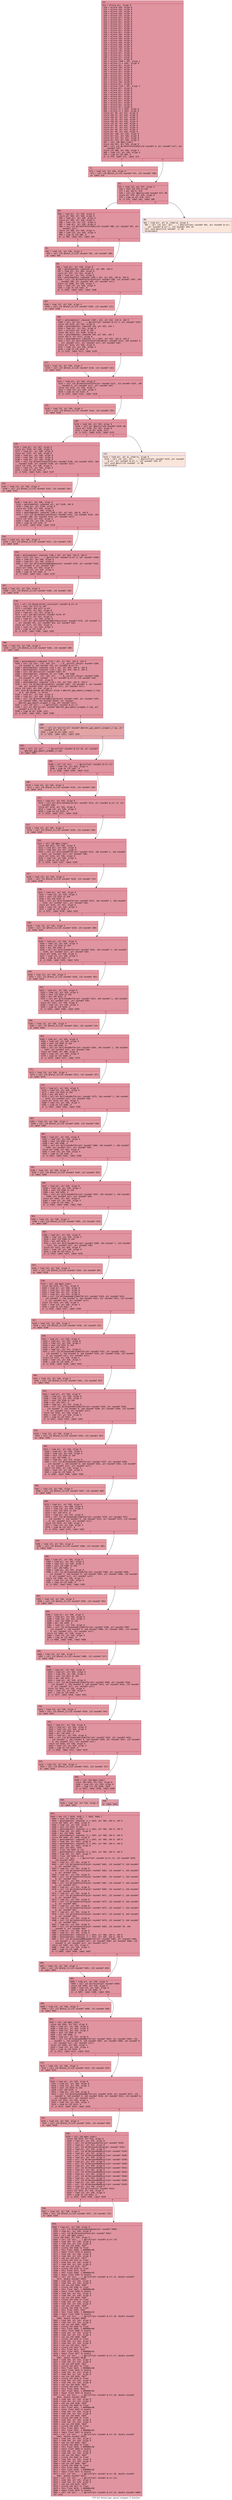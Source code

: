 digraph "CFG for 'kernel_gpu_opencl_wrapper_2' function" {
	label="CFG for 'kernel_gpu_opencl_wrapper_2' function";

	Node0x600003ca1f90 [shape=record,color="#b70d28ff", style=filled, fillcolor="#b70d2870" fontname="Courier",label="{14:\l|  %15 = alloca ptr, align 8\l  %16 = alloca i64, align 8\l  %17 = alloca i64, align 8\l  %18 = alloca i32, align 4\l  %19 = alloca i64, align 8\l  %20 = alloca i32, align 4\l  %21 = alloca ptr, align 8\l  %22 = alloca ptr, align 8\l  %23 = alloca ptr, align 8\l  %24 = alloca ptr, align 8\l  %25 = alloca ptr, align 8\l  %26 = alloca ptr, align 8\l  %27 = alloca ptr, align 8\l  %28 = alloca ptr, align 8\l  %29 = alloca i64, align 8\l  %30 = alloca i64, align 8\l  %31 = alloca i64, align 8\l  %32 = alloca i64, align 8\l  %33 = alloca i64, align 8\l  %34 = alloca i64, align 8\l  %35 = alloca i64, align 8\l  %36 = alloca i32, align 4\l  %37 = alloca i32, align 4\l  %38 = alloca ptr, align 8\l  %39 = alloca ptr, align 8\l  %40 = alloca ptr, align 8\l  %41 = alloca ptr, align 8\l  %42 = alloca [100 x i8], align 1\l  %43 = alloca [3 x i64], align 8\l  %44 = alloca ptr, align 8\l  %45 = alloca i64, align 8\l  %46 = alloca ptr, align 8\l  %47 = alloca ptr, align 8\l  %48 = alloca ptr, align 8\l  %49 = alloca ptr, align 8\l  %50 = alloca ptr, align 8\l  %51 = alloca ptr, align 8\l  %52 = alloca i64, align 8\l  %53 = alloca ptr, align 8\l  %54 = alloca [110 x i8], align 1\l  %55 = alloca ptr, align 8\l  %56 = alloca ptr, align 8\l  %57 = alloca ptr, align 8\l  %58 = alloca ptr, align 8\l  %59 = alloca ptr, align 8\l  %60 = alloca ptr, align 8\l  %61 = alloca ptr, align 8\l  %62 = alloca ptr, align 8\l  %63 = alloca ptr, align 8\l  %64 = alloca ptr, align 8\l  %65 = alloca [1 x i64], align 8\l  %66 = alloca [1 x i64], align 8\l  store ptr %0, ptr %15, align 8\l  store i64 %1, ptr %16, align 8\l  store i64 %2, ptr %17, align 8\l  store i32 %3, ptr %18, align 4\l  store i64 %4, ptr %19, align 8\l  store i32 %5, ptr %20, align 4\l  store ptr %6, ptr %21, align 8\l  store ptr %7, ptr %22, align 8\l  store ptr %8, ptr %23, align 8\l  store ptr %9, ptr %24, align 8\l  store ptr %10, ptr %25, align 8\l  store ptr %11, ptr %26, align 8\l  store ptr %12, ptr %27, align 8\l  store ptr %13, ptr %28, align 8\l  %67 = call i64 @get_time()\l  store i64 %67, ptr %29, align 8\l  %68 = call i32 @clGetPlatformIDs(i32 noundef 0, ptr noundef null, ptr\l... noundef %37)\l  store i32 %68, ptr %36, align 4\l  %69 = load i32, ptr %36, align 4\l  %70 = icmp ne i32 %69, 0\l  br i1 %70, label %71, label %74\l|{<s0>T|<s1>F}}"];
	Node0x600003ca1f90:s0 -> Node0x600003ca1fe0[tooltip="14 -> 71\nProbability 62.50%" ];
	Node0x600003ca1f90:s1 -> Node0x600003ca2030[tooltip="14 -> 74\nProbability 37.50%" ];
	Node0x600003ca1fe0 [shape=record,color="#b70d28ff", style=filled, fillcolor="#bb1b2c70" fontname="Courier",label="{71:\l|  %72 = load i32, ptr %36, align 4\l  %73 = call i32 @fatal_CL(i32 noundef %72, i32 noundef 100)\l  br label %74\l}"];
	Node0x600003ca1fe0 -> Node0x600003ca2030[tooltip="71 -> 74\nProbability 100.00%" ];
	Node0x600003ca2030 [shape=record,color="#b70d28ff", style=filled, fillcolor="#b70d2870" fontname="Courier",label="{74:\l|  %75 = load i32, ptr %37, align 4\l  %76 = zext i32 %75 to i64\l  %77 = mul i64 8, %76\l  %78 = call ptr @malloc(i64 noundef %77) #6\l  store ptr %78, ptr %39, align 8\l  %79 = icmp ne ptr %78, null\l  br i1 %79, label %83, label %80\l|{<s0>T|<s1>F}}"];
	Node0x600003ca2030:s0 -> Node0x600003ca20d0[tooltip="74 -> 83\nProbability 100.00%" ];
	Node0x600003ca2030:s1 -> Node0x600003ca2080[tooltip="74 -> 80\nProbability 0.00%" ];
	Node0x600003ca2080 [shape=record,color="#3d50c3ff", style=filled, fillcolor="#f4c5ad70" fontname="Courier",label="{80:\l|  %81 = load ptr, ptr @__stderrp, align 8\l  %82 = call i32 (ptr, ptr, ...) @fprintf(ptr noundef %81, ptr noundef @.str,\l... ptr noundef @.str.1, i32 noundef 103) #7\l  call void @exit(i32 noundef -1) #8\l  unreachable\l}"];
	Node0x600003ca20d0 [shape=record,color="#b70d28ff", style=filled, fillcolor="#b70d2870" fontname="Courier",label="{83:\l|  %84 = load ptr, ptr %39, align 8\l  store ptr %84, ptr %40, align 8\l  %85 = load ptr, ptr %40, align 8\l  store ptr %85, ptr %38, align 8\l  %86 = load i32, ptr %37, align 4\l  %87 = load ptr, ptr %38, align 8\l  %88 = call i32 @clGetPlatformIDs(i32 noundef %86, ptr noundef %87, ptr\l... noundef null)\l  store i32 %88, ptr %36, align 4\l  %89 = load i32, ptr %36, align 4\l  %90 = icmp ne i32 %89, 0\l  br i1 %90, label %91, label %94\l|{<s0>T|<s1>F}}"];
	Node0x600003ca20d0:s0 -> Node0x600003ca2120[tooltip="83 -> 91\nProbability 62.50%" ];
	Node0x600003ca20d0:s1 -> Node0x600003ca2170[tooltip="83 -> 94\nProbability 37.50%" ];
	Node0x600003ca2120 [shape=record,color="#b70d28ff", style=filled, fillcolor="#bb1b2c70" fontname="Courier",label="{91:\l|  %92 = load i32, ptr %36, align 4\l  %93 = call i32 @fatal_CL(i32 noundef %92, i32 noundef 108)\l  br label %94\l}"];
	Node0x600003ca2120 -> Node0x600003ca2170[tooltip="91 -> 94\nProbability 100.00%" ];
	Node0x600003ca2170 [shape=record,color="#b70d28ff", style=filled, fillcolor="#b70d2870" fontname="Courier",label="{94:\l|  %95 = load ptr, ptr %38, align 8\l  %96 = getelementptr inbounds ptr, ptr %95, i64 0\l  %97 = load ptr, ptr %96, align 8\l  store ptr %97, ptr %41, align 8\l  %98 = load ptr, ptr %41, align 8\l  %99 = getelementptr inbounds [100 x i8], ptr %42, i64 0, i64 0\l  %100 = call i32 @clGetPlatformInfo(ptr noundef %98, i32 noundef 2307, i64\l... noundef 100, ptr noundef %99, ptr noundef null)\l  store i32 %100, ptr %36, align 4\l  %101 = load i32, ptr %36, align 4\l  %102 = icmp ne i32 %101, 0\l  br i1 %102, label %103, label %106\l|{<s0>T|<s1>F}}"];
	Node0x600003ca2170:s0 -> Node0x600003ca21c0[tooltip="94 -> 103\nProbability 62.50%" ];
	Node0x600003ca2170:s1 -> Node0x600003ca2210[tooltip="94 -> 106\nProbability 37.50%" ];
	Node0x600003ca21c0 [shape=record,color="#b70d28ff", style=filled, fillcolor="#bb1b2c70" fontname="Courier",label="{103:\l|  %104 = load i32, ptr %36, align 4\l  %105 = call i32 @fatal_CL(i32 noundef %104, i32 noundef 121)\l  br label %106\l}"];
	Node0x600003ca21c0 -> Node0x600003ca2210[tooltip="103 -> 106\nProbability 100.00%" ];
	Node0x600003ca2210 [shape=record,color="#b70d28ff", style=filled, fillcolor="#b70d2870" fontname="Courier",label="{106:\l|  %107 = getelementptr inbounds [100 x i8], ptr %42, i64 0, i64 0\l  %108 = call i32 (ptr, ...) @printf(ptr noundef @.str.2, ptr noundef %107)\l  store i64 4228, ptr %43, align 8\l  %109 = getelementptr inbounds i64, ptr %43, i64 1\l  %110 = load ptr, ptr %41, align 8\l  %111 = ptrtoint ptr %110 to i64\l  store i64 %111, ptr %109, align 8\l  %112 = getelementptr inbounds i64, ptr %43, i64 2\l  store i64 0, ptr %112, align 8\l  %113 = getelementptr inbounds [3 x i64], ptr %43, i64 0, i64 0\l  %114 = call ptr @clCreateContextFromType(ptr noundef %113, i64 noundef 4,\l... ptr noundef null, ptr noundef null, ptr noundef %36)\l  store ptr %114, ptr %44, align 8\l  %115 = load i32, ptr %36, align 4\l  %116 = icmp ne i32 %115, 0\l  br i1 %116, label %117, label %120\l|{<s0>T|<s1>F}}"];
	Node0x600003ca2210:s0 -> Node0x600003ca2260[tooltip="106 -> 117\nProbability 62.50%" ];
	Node0x600003ca2210:s1 -> Node0x600003ca22b0[tooltip="106 -> 120\nProbability 37.50%" ];
	Node0x600003ca2260 [shape=record,color="#b70d28ff", style=filled, fillcolor="#bb1b2c70" fontname="Courier",label="{117:\l|  %118 = load i32, ptr %36, align 4\l  %119 = call i32 @fatal_CL(i32 noundef %118, i32 noundef 141)\l  br label %120\l}"];
	Node0x600003ca2260 -> Node0x600003ca22b0[tooltip="117 -> 120\nProbability 100.00%" ];
	Node0x600003ca22b0 [shape=record,color="#b70d28ff", style=filled, fillcolor="#b70d2870" fontname="Courier",label="{120:\l|  %121 = load ptr, ptr %44, align 8\l  %122 = call i32 @clGetContextInfo(ptr noundef %121, i32 noundef 4225, i64\l... noundef 0, ptr noundef null, ptr noundef %45)\l  store i32 %122, ptr %36, align 4\l  %123 = load i32, ptr %36, align 4\l  %124 = icmp ne i32 %123, 0\l  br i1 %124, label %125, label %128\l|{<s0>T|<s1>F}}"];
	Node0x600003ca22b0:s0 -> Node0x600003ca2300[tooltip="120 -> 125\nProbability 62.50%" ];
	Node0x600003ca22b0:s1 -> Node0x600003ca2350[tooltip="120 -> 128\nProbability 37.50%" ];
	Node0x600003ca2300 [shape=record,color="#b70d28ff", style=filled, fillcolor="#bb1b2c70" fontname="Courier",label="{125:\l|  %126 = load i32, ptr %36, align 4\l  %127 = call i32 @fatal_CL(i32 noundef %126, i32 noundef 155)\l  br label %128\l}"];
	Node0x600003ca2300 -> Node0x600003ca2350[tooltip="125 -> 128\nProbability 100.00%" ];
	Node0x600003ca2350 [shape=record,color="#b70d28ff", style=filled, fillcolor="#b70d2870" fontname="Courier",label="{128:\l|  %129 = load i64, ptr %45, align 8\l  %130 = call ptr @malloc(i64 noundef %129) #6\l  store ptr %130, ptr %47, align 8\l  %131 = icmp ne ptr %130, null\l  br i1 %131, label %135, label %132\l|{<s0>T|<s1>F}}"];
	Node0x600003ca2350:s0 -> Node0x600003ca23f0[tooltip="128 -> 135\nProbability 100.00%" ];
	Node0x600003ca2350:s1 -> Node0x600003ca23a0[tooltip="128 -> 132\nProbability 0.00%" ];
	Node0x600003ca23a0 [shape=record,color="#3d50c3ff", style=filled, fillcolor="#f4c5ad70" fontname="Courier",label="{132:\l|  %133 = load ptr, ptr @__stderrp, align 8\l  %134 = call i32 (ptr, ptr, ...) @fprintf(ptr noundef %133, ptr noundef\l... @.str, ptr noundef @.str.1, i32 noundef 158) #7\l  call void @exit(i32 noundef -1) #8\l  unreachable\l}"];
	Node0x600003ca23f0 [shape=record,color="#b70d28ff", style=filled, fillcolor="#b70d2870" fontname="Courier",label="{135:\l|  %136 = load ptr, ptr %47, align 8\l  store ptr %136, ptr %48, align 8\l  %137 = load ptr, ptr %48, align 8\l  store ptr %137, ptr %46, align 8\l  %138 = load ptr, ptr %44, align 8\l  %139 = load i64, ptr %45, align 8\l  %140 = load ptr, ptr %46, align 8\l  %141 = call i32 @clGetContextInfo(ptr noundef %138, i32 noundef 4225, i64\l... noundef %139, ptr noundef %140, ptr noundef null)\l  store i32 %141, ptr %36, align 4\l  %142 = load i32, ptr %36, align 4\l  %143 = icmp ne i32 %142, 0\l  br i1 %143, label %144, label %147\l|{<s0>T|<s1>F}}"];
	Node0x600003ca23f0:s0 -> Node0x600003ca2440[tooltip="135 -> 144\nProbability 62.50%" ];
	Node0x600003ca23f0:s1 -> Node0x600003ca2490[tooltip="135 -> 147\nProbability 37.50%" ];
	Node0x600003ca2440 [shape=record,color="#b70d28ff", style=filled, fillcolor="#bb1b2c70" fontname="Courier",label="{144:\l|  %145 = load i32, ptr %36, align 4\l  %146 = call i32 @fatal_CL(i32 noundef %145, i32 noundef 165)\l  br label %147\l}"];
	Node0x600003ca2440 -> Node0x600003ca2490[tooltip="144 -> 147\nProbability 100.00%" ];
	Node0x600003ca2490 [shape=record,color="#b70d28ff", style=filled, fillcolor="#b70d2870" fontname="Courier",label="{147:\l|  %148 = load ptr, ptr %46, align 8\l  %149 = getelementptr inbounds ptr, ptr %148, i64 0\l  %150 = load ptr, ptr %149, align 8\l  store ptr %150, ptr %49, align 8\l  %151 = load ptr, ptr %49, align 8\l  %152 = getelementptr inbounds [100 x i8], ptr %42, i64 0, i64 0\l  %153 = call i32 @clGetDeviceInfo(ptr noundef %151, i32 noundef 4139, i64\l... noundef 100, ptr noundef %152, ptr noundef null)\l  store i32 %153, ptr %36, align 4\l  %154 = load i32, ptr %36, align 4\l  %155 = icmp ne i32 %154, 0\l  br i1 %155, label %156, label %159\l|{<s0>T|<s1>F}}"];
	Node0x600003ca2490:s0 -> Node0x600003ca24e0[tooltip="147 -> 156\nProbability 62.50%" ];
	Node0x600003ca2490:s1 -> Node0x600003ca2530[tooltip="147 -> 159\nProbability 37.50%" ];
	Node0x600003ca24e0 [shape=record,color="#b70d28ff", style=filled, fillcolor="#bb1b2c70" fontname="Courier",label="{156:\l|  %157 = load i32, ptr %36, align 4\l  %158 = call i32 @fatal_CL(i32 noundef %157, i32 noundef 178)\l  br label %159\l}"];
	Node0x600003ca24e0 -> Node0x600003ca2530[tooltip="156 -> 159\nProbability 100.00%" ];
	Node0x600003ca2530 [shape=record,color="#b70d28ff", style=filled, fillcolor="#b70d2870" fontname="Courier",label="{159:\l|  %160 = getelementptr inbounds [100 x i8], ptr %42, i64 0, i64 0\l  %161 = call i32 (ptr, ...) @printf(ptr noundef @.str.3, ptr noundef %160)\l  %162 = load ptr, ptr %44, align 8\l  %163 = load ptr, ptr %49, align 8\l  %164 = call ptr @clCreateCommandQueue(ptr noundef %162, ptr noundef %163,\l... i64 noundef 0, ptr noundef %36)\l  store ptr %164, ptr %50, align 8\l  %165 = load i32, ptr %36, align 4\l  %166 = icmp ne i32 %165, 0\l  br i1 %166, label %167, label %170\l|{<s0>T|<s1>F}}"];
	Node0x600003ca2530:s0 -> Node0x600003ca2580[tooltip="159 -> 167\nProbability 62.50%" ];
	Node0x600003ca2530:s1 -> Node0x600003ca25d0[tooltip="159 -> 170\nProbability 37.50%" ];
	Node0x600003ca2580 [shape=record,color="#b70d28ff", style=filled, fillcolor="#bb1b2c70" fontname="Courier",label="{167:\l|  %168 = load i32, ptr %36, align 4\l  %169 = call i32 @fatal_CL(i32 noundef %168, i32 noundef 192)\l  br label %170\l}"];
	Node0x600003ca2580 -> Node0x600003ca25d0[tooltip="167 -> 170\nProbability 100.00%" ];
	Node0x600003ca25d0 [shape=record,color="#b70d28ff", style=filled, fillcolor="#b70d2870" fontname="Courier",label="{170:\l|  %171 = call i32 @load_kernel_source(ptr noundef @.str.4)\l  %172 = sext i32 %171 to i64\l  %173 = inttoptr i64 %172 to ptr\l  store ptr %173, ptr %51, align 8\l  %174 = load ptr, ptr %51, align 8\l  %175 = call i64 @strlen(ptr noundef %174) #7\l  store i64 %175, ptr %52, align 8\l  %176 = load ptr, ptr %44, align 8\l  %177 = call ptr @clCreateProgramWithSource(ptr noundef %176, i32 noundef 1,\l... ptr noundef %51, ptr noundef %52, ptr noundef %36)\l  store ptr %177, ptr %53, align 8\l  %178 = load i32, ptr %36, align 4\l  %179 = icmp ne i32 %178, 0\l  br i1 %179, label %180, label %183\l|{<s0>T|<s1>F}}"];
	Node0x600003ca25d0:s0 -> Node0x600003ca2620[tooltip="170 -> 180\nProbability 62.50%" ];
	Node0x600003ca25d0:s1 -> Node0x600003ca2670[tooltip="170 -> 183\nProbability 37.50%" ];
	Node0x600003ca2620 [shape=record,color="#b70d28ff", style=filled, fillcolor="#bb1b2c70" fontname="Courier",label="{180:\l|  %181 = load i32, ptr %36, align 4\l  %182 = call i32 @fatal_CL(i32 noundef %181, i32 noundef 209)\l  br label %183\l}"];
	Node0x600003ca2620 -> Node0x600003ca2670[tooltip="180 -> 183\nProbability 100.00%" ];
	Node0x600003ca2670 [shape=record,color="#b70d28ff", style=filled, fillcolor="#b70d2870" fontname="Courier",label="{183:\l|  %184 = getelementptr inbounds [110 x i8], ptr %54, i64 0, i64 0\l  %185 = call i32 (ptr, i32, i64, ptr, ...) @__sprintf_chk(ptr noundef %184,\l... i32 noundef 0, i64 noundef 110, ptr noundef @.str.5)\l  %186 = getelementptr inbounds [110 x i8], ptr %54, i64 0, i64 0\l  %187 = getelementptr inbounds [110 x i8], ptr %54, i64 0, i64 0\l  %188 = call i64 @strlen(ptr noundef %187) #7\l  %189 = getelementptr inbounds i8, ptr %186, i64 %188\l  %190 = call i32 (ptr, i32, i64, ptr, ...) @__sprintf_chk(ptr noundef %189,\l... i32 noundef 0, i64 noundef -1, ptr noundef @.str.6, i32 noundef 256)\l  %191 = load ptr, ptr %53, align 8\l  %192 = getelementptr inbounds [110 x i8], ptr %54, i64 0, i64 0\l  %193 = call i32 @clBuildProgram(ptr noundef %191, i32 noundef 1, ptr noundef\l... %49, ptr noundef %192, ptr noundef null, ptr noundef null)\l  store i32 %193, ptr %36, align 4\l  call void @llvm.memset.p0.i64(ptr align 1 @kernel_gpu_opencl_wrapper_2.log,\l... i8 0, i64 65536, i1 false)\l  %194 = load ptr, ptr %53, align 8\l  %195 = load ptr, ptr %49, align 8\l  %196 = call i32 @clGetProgramBuildInfo(ptr noundef %194, ptr noundef %195,\l... i32 noundef 4483, i64 noundef 65535, ptr noundef\l... @kernel_gpu_opencl_wrapper_2.log, ptr noundef null)\l  %197 = call i32 (ptr, ...) @printf(ptr noundef @.str.7)\l  %198 = call ptr @strstr(ptr noundef @kernel_gpu_opencl_wrapper_2.log, ptr\l... noundef @.str.8) #7\l  %199 = icmp ne ptr %198, null\l  br i1 %199, label %203, label %200\l|{<s0>T|<s1>F}}"];
	Node0x600003ca2670:s0 -> Node0x600003ca2710[tooltip="183 -> 203\nProbability 62.50%" ];
	Node0x600003ca2670:s1 -> Node0x600003ca26c0[tooltip="183 -> 200\nProbability 37.50%" ];
	Node0x600003ca26c0 [shape=record,color="#3d50c3ff", style=filled, fillcolor="#c32e3170" fontname="Courier",label="{200:\l|  %201 = call ptr @strstr(ptr noundef @kernel_gpu_opencl_wrapper_2.log, ptr\l... noundef @.str.9) #7\l  %202 = icmp ne ptr %201, null\l  br i1 %202, label %203, label %205\l|{<s0>T|<s1>F}}"];
	Node0x600003ca26c0:s0 -> Node0x600003ca2710[tooltip="200 -> 203\nProbability 62.50%" ];
	Node0x600003ca26c0:s1 -> Node0x600003ca2760[tooltip="200 -> 205\nProbability 37.50%" ];
	Node0x600003ca2710 [shape=record,color="#b70d28ff", style=filled, fillcolor="#b70d2870" fontname="Courier",label="{203:\l|  %204 = call i32 (ptr, ...) @printf(ptr noundef @.str.10, ptr noundef\l... @kernel_gpu_opencl_wrapper_2.log)\l  br label %205\l}"];
	Node0x600003ca2710 -> Node0x600003ca2760[tooltip="203 -> 205\nProbability 100.00%" ];
	Node0x600003ca2760 [shape=record,color="#b70d28ff", style=filled, fillcolor="#b70d2870" fontname="Courier",label="{205:\l|  %206 = call i32 (ptr, ...) @printf(ptr noundef @.str.11)\l  %207 = load i32, ptr %36, align 4\l  %208 = icmp ne i32 %207, 0\l  br i1 %208, label %209, label %212\l|{<s0>T|<s1>F}}"];
	Node0x600003ca2760:s0 -> Node0x600003ca27b0[tooltip="205 -> 209\nProbability 62.50%" ];
	Node0x600003ca2760:s1 -> Node0x600003ca2800[tooltip="205 -> 212\nProbability 37.50%" ];
	Node0x600003ca27b0 [shape=record,color="#b70d28ff", style=filled, fillcolor="#bb1b2c70" fontname="Courier",label="{209:\l|  %210 = load i32, ptr %36, align 4\l  %211 = call i32 @fatal_CL(i32 noundef %210, i32 noundef 240)\l  br label %212\l}"];
	Node0x600003ca27b0 -> Node0x600003ca2800[tooltip="209 -> 212\nProbability 100.00%" ];
	Node0x600003ca2800 [shape=record,color="#b70d28ff", style=filled, fillcolor="#b70d2870" fontname="Courier",label="{212:\l|  %213 = load ptr, ptr %53, align 8\l  %214 = call ptr @clCreateKernel(ptr noundef %213, ptr noundef @.str.12, ptr\l... noundef %36)\l  store ptr %214, ptr %55, align 8\l  %215 = load i32, ptr %36, align 4\l  %216 = icmp ne i32 %215, 0\l  br i1 %216, label %217, label %220\l|{<s0>T|<s1>F}}"];
	Node0x600003ca2800:s0 -> Node0x600003ca2850[tooltip="212 -> 217\nProbability 62.50%" ];
	Node0x600003ca2800:s1 -> Node0x600003ca28a0[tooltip="212 -> 220\nProbability 37.50%" ];
	Node0x600003ca2850 [shape=record,color="#b70d28ff", style=filled, fillcolor="#bb1b2c70" fontname="Courier",label="{217:\l|  %218 = load i32, ptr %36, align 4\l  %219 = call i32 @fatal_CL(i32 noundef %218, i32 noundef 248)\l  br label %220\l}"];
	Node0x600003ca2850 -> Node0x600003ca28a0[tooltip="217 -> 220\nProbability 100.00%" ];
	Node0x600003ca28a0 [shape=record,color="#b70d28ff", style=filled, fillcolor="#b70d2870" fontname="Courier",label="{220:\l|  %221 = call i64 @get_time()\l  store i64 %221, ptr %30, align 8\l  %222 = load ptr, ptr %44, align 8\l  %223 = load i64, ptr %17, align 8\l  %224 = call ptr @clCreateBuffer(ptr noundef %222, i64 noundef 1, i64 noundef\l... %223, ptr noundef null, ptr noundef %36)\l  store ptr %224, ptr %56, align 8\l  %225 = load i32, ptr %36, align 4\l  %226 = icmp ne i32 %225, 0\l  br i1 %226, label %227, label %230\l|{<s0>T|<s1>F}}"];
	Node0x600003ca28a0:s0 -> Node0x600003ca28f0[tooltip="220 -> 227\nProbability 62.50%" ];
	Node0x600003ca28a0:s1 -> Node0x600003ca2940[tooltip="220 -> 230\nProbability 37.50%" ];
	Node0x600003ca28f0 [shape=record,color="#b70d28ff", style=filled, fillcolor="#bb1b2c70" fontname="Courier",label="{227:\l|  %228 = load i32, ptr %36, align 4\l  %229 = call i32 @fatal_CL(i32 noundef %228, i32 noundef 275)\l  br label %230\l}"];
	Node0x600003ca28f0 -> Node0x600003ca2940[tooltip="227 -> 230\nProbability 100.00%" ];
	Node0x600003ca2940 [shape=record,color="#b70d28ff", style=filled, fillcolor="#b70d2870" fontname="Courier",label="{230:\l|  %231 = load ptr, ptr %44, align 8\l  %232 = load i32, ptr %20, align 4\l  %233 = sext i32 %232 to i64\l  %234 = mul i64 %233, 8\l  %235 = call ptr @clCreateBuffer(ptr noundef %231, i64 noundef 1, i64 noundef\l... %234, ptr noundef null, ptr noundef %36)\l  store ptr %235, ptr %57, align 8\l  %236 = load i32, ptr %36, align 4\l  %237 = icmp ne i32 %236, 0\l  br i1 %237, label %238, label %241\l|{<s0>T|<s1>F}}"];
	Node0x600003ca2940:s0 -> Node0x600003ca2990[tooltip="230 -> 238\nProbability 62.50%" ];
	Node0x600003ca2940:s1 -> Node0x600003ca29e0[tooltip="230 -> 241\nProbability 37.50%" ];
	Node0x600003ca2990 [shape=record,color="#b70d28ff", style=filled, fillcolor="#bb1b2c70" fontname="Courier",label="{238:\l|  %239 = load i32, ptr %36, align 4\l  %240 = call i32 @fatal_CL(i32 noundef %239, i32 noundef 288)\l  br label %241\l}"];
	Node0x600003ca2990 -> Node0x600003ca29e0[tooltip="238 -> 241\nProbability 100.00%" ];
	Node0x600003ca29e0 [shape=record,color="#b70d28ff", style=filled, fillcolor="#b70d2870" fontname="Courier",label="{241:\l|  %242 = load ptr, ptr %44, align 8\l  %243 = load i32, ptr %20, align 4\l  %244 = sext i32 %243 to i64\l  %245 = mul i64 %244, 8\l  %246 = call ptr @clCreateBuffer(ptr noundef %242, i64 noundef 1, i64 noundef\l... %245, ptr noundef null, ptr noundef %36)\l  store ptr %246, ptr %58, align 8\l  %247 = load i32, ptr %36, align 4\l  %248 = icmp ne i32 %247, 0\l  br i1 %248, label %249, label %252\l|{<s0>T|<s1>F}}"];
	Node0x600003ca29e0:s0 -> Node0x600003ca2a30[tooltip="241 -> 249\nProbability 62.50%" ];
	Node0x600003ca29e0:s1 -> Node0x600003ca2a80[tooltip="241 -> 252\nProbability 37.50%" ];
	Node0x600003ca2a30 [shape=record,color="#b70d28ff", style=filled, fillcolor="#bb1b2c70" fontname="Courier",label="{249:\l|  %250 = load i32, ptr %36, align 4\l  %251 = call i32 @fatal_CL(i32 noundef %250, i32 noundef 301)\l  br label %252\l}"];
	Node0x600003ca2a30 -> Node0x600003ca2a80[tooltip="249 -> 252\nProbability 100.00%" ];
	Node0x600003ca2a80 [shape=record,color="#b70d28ff", style=filled, fillcolor="#b70d2870" fontname="Courier",label="{252:\l|  %253 = load ptr, ptr %44, align 8\l  %254 = load i32, ptr %20, align 4\l  %255 = sext i32 %254 to i64\l  %256 = mul i64 %255, 8\l  %257 = call ptr @clCreateBuffer(ptr noundef %253, i64 noundef 1, i64 noundef\l... %256, ptr noundef null, ptr noundef %36)\l  store ptr %257, ptr %59, align 8\l  %258 = load i32, ptr %36, align 4\l  %259 = icmp ne i32 %258, 0\l  br i1 %259, label %260, label %263\l|{<s0>T|<s1>F}}"];
	Node0x600003ca2a80:s0 -> Node0x600003ca2ad0[tooltip="252 -> 260\nProbability 62.50%" ];
	Node0x600003ca2a80:s1 -> Node0x600003ca2b20[tooltip="252 -> 263\nProbability 37.50%" ];
	Node0x600003ca2ad0 [shape=record,color="#b70d28ff", style=filled, fillcolor="#bb1b2c70" fontname="Courier",label="{260:\l|  %261 = load i32, ptr %36, align 4\l  %262 = call i32 @fatal_CL(i32 noundef %261, i32 noundef 314)\l  br label %263\l}"];
	Node0x600003ca2ad0 -> Node0x600003ca2b20[tooltip="260 -> 263\nProbability 100.00%" ];
	Node0x600003ca2b20 [shape=record,color="#b70d28ff", style=filled, fillcolor="#b70d2870" fontname="Courier",label="{263:\l|  %264 = load ptr, ptr %44, align 8\l  %265 = load i32, ptr %20, align 4\l  %266 = sext i32 %265 to i64\l  %267 = mul i64 %266, 8\l  %268 = call ptr @clCreateBuffer(ptr noundef %264, i64 noundef 1, i64 noundef\l... %267, ptr noundef null, ptr noundef %36)\l  store ptr %268, ptr %60, align 8\l  %269 = load i32, ptr %36, align 4\l  %270 = icmp ne i32 %269, 0\l  br i1 %270, label %271, label %274\l|{<s0>T|<s1>F}}"];
	Node0x600003ca2b20:s0 -> Node0x600003ca2b70[tooltip="263 -> 271\nProbability 62.50%" ];
	Node0x600003ca2b20:s1 -> Node0x600003ca2bc0[tooltip="263 -> 274\nProbability 37.50%" ];
	Node0x600003ca2b70 [shape=record,color="#b70d28ff", style=filled, fillcolor="#bb1b2c70" fontname="Courier",label="{271:\l|  %272 = load i32, ptr %36, align 4\l  %273 = call i32 @fatal_CL(i32 noundef %272, i32 noundef 327)\l  br label %274\l}"];
	Node0x600003ca2b70 -> Node0x600003ca2bc0[tooltip="271 -> 274\nProbability 100.00%" ];
	Node0x600003ca2bc0 [shape=record,color="#b70d28ff", style=filled, fillcolor="#b70d2870" fontname="Courier",label="{274:\l|  %275 = load ptr, ptr %44, align 8\l  %276 = load i32, ptr %20, align 4\l  %277 = sext i32 %276 to i64\l  %278 = mul i64 %277, 4\l  %279 = call ptr @clCreateBuffer(ptr noundef %275, i64 noundef 1, i64 noundef\l... %278, ptr noundef null, ptr noundef %36)\l  store ptr %279, ptr %61, align 8\l  %280 = load i32, ptr %36, align 4\l  %281 = icmp ne i32 %280, 0\l  br i1 %281, label %282, label %285\l|{<s0>T|<s1>F}}"];
	Node0x600003ca2bc0:s0 -> Node0x600003ca2c10[tooltip="274 -> 282\nProbability 62.50%" ];
	Node0x600003ca2bc0:s1 -> Node0x600003ca2c60[tooltip="274 -> 285\nProbability 37.50%" ];
	Node0x600003ca2c10 [shape=record,color="#b70d28ff", style=filled, fillcolor="#bb1b2c70" fontname="Courier",label="{282:\l|  %283 = load i32, ptr %36, align 4\l  %284 = call i32 @fatal_CL(i32 noundef %283, i32 noundef 340)\l  br label %285\l}"];
	Node0x600003ca2c10 -> Node0x600003ca2c60[tooltip="282 -> 285\nProbability 100.00%" ];
	Node0x600003ca2c60 [shape=record,color="#b70d28ff", style=filled, fillcolor="#b70d2870" fontname="Courier",label="{285:\l|  %286 = load ptr, ptr %44, align 8\l  %287 = load i32, ptr %20, align 4\l  %288 = sext i32 %287 to i64\l  %289 = mul i64 %288, 4\l  %290 = call ptr @clCreateBuffer(ptr noundef %286, i64 noundef 1, i64 noundef\l... %289, ptr noundef null, ptr noundef %36)\l  store ptr %290, ptr %62, align 8\l  %291 = load i32, ptr %36, align 4\l  %292 = icmp ne i32 %291, 0\l  br i1 %292, label %293, label %296\l|{<s0>T|<s1>F}}"];
	Node0x600003ca2c60:s0 -> Node0x600003ca2cb0[tooltip="285 -> 293\nProbability 62.50%" ];
	Node0x600003ca2c60:s1 -> Node0x600003ca2d00[tooltip="285 -> 296\nProbability 37.50%" ];
	Node0x600003ca2cb0 [shape=record,color="#b70d28ff", style=filled, fillcolor="#bb1b2c70" fontname="Courier",label="{293:\l|  %294 = load i32, ptr %36, align 4\l  %295 = call i32 @fatal_CL(i32 noundef %294, i32 noundef 353)\l  br label %296\l}"];
	Node0x600003ca2cb0 -> Node0x600003ca2d00[tooltip="293 -> 296\nProbability 100.00%" ];
	Node0x600003ca2d00 [shape=record,color="#b70d28ff", style=filled, fillcolor="#b70d2870" fontname="Courier",label="{296:\l|  %297 = load ptr, ptr %44, align 8\l  %298 = load i32, ptr %20, align 4\l  %299 = sext i32 %298 to i64\l  %300 = mul i64 %299, 4\l  %301 = call ptr @clCreateBuffer(ptr noundef %297, i64 noundef 1, i64 noundef\l... %300, ptr noundef null, ptr noundef %36)\l  store ptr %301, ptr %63, align 8\l  %302 = load i32, ptr %36, align 4\l  %303 = icmp ne i32 %302, 0\l  br i1 %303, label %304, label %307\l|{<s0>T|<s1>F}}"];
	Node0x600003ca2d00:s0 -> Node0x600003ca2d50[tooltip="296 -> 304\nProbability 62.50%" ];
	Node0x600003ca2d00:s1 -> Node0x600003ca2da0[tooltip="296 -> 307\nProbability 37.50%" ];
	Node0x600003ca2d50 [shape=record,color="#b70d28ff", style=filled, fillcolor="#bb1b2c70" fontname="Courier",label="{304:\l|  %305 = load i32, ptr %36, align 4\l  %306 = call i32 @fatal_CL(i32 noundef %305, i32 noundef 374)\l  br label %307\l}"];
	Node0x600003ca2d50 -> Node0x600003ca2da0[tooltip="304 -> 307\nProbability 100.00%" ];
	Node0x600003ca2da0 [shape=record,color="#b70d28ff", style=filled, fillcolor="#b70d2870" fontname="Courier",label="{307:\l|  %308 = load ptr, ptr %44, align 8\l  %309 = load i32, ptr %20, align 4\l  %310 = sext i32 %309 to i64\l  %311 = mul i64 %310, 4\l  %312 = call ptr @clCreateBuffer(ptr noundef %308, i64 noundef 1, i64 noundef\l... %311, ptr noundef null, ptr noundef %36)\l  store ptr %312, ptr %64, align 8\l  %313 = load i32, ptr %36, align 4\l  %314 = icmp ne i32 %313, 0\l  br i1 %314, label %315, label %318\l|{<s0>T|<s1>F}}"];
	Node0x600003ca2da0:s0 -> Node0x600003ca2df0[tooltip="307 -> 315\nProbability 62.50%" ];
	Node0x600003ca2da0:s1 -> Node0x600003ca2e40[tooltip="307 -> 318\nProbability 37.50%" ];
	Node0x600003ca2df0 [shape=record,color="#b70d28ff", style=filled, fillcolor="#bb1b2c70" fontname="Courier",label="{315:\l|  %316 = load i32, ptr %36, align 4\l  %317 = call i32 @fatal_CL(i32 noundef %316, i32 noundef 387)\l  br label %318\l}"];
	Node0x600003ca2df0 -> Node0x600003ca2e40[tooltip="315 -> 318\nProbability 100.00%" ];
	Node0x600003ca2e40 [shape=record,color="#b70d28ff", style=filled, fillcolor="#b70d2870" fontname="Courier",label="{318:\l|  %319 = call i64 @get_time()\l  store i64 %319, ptr %31, align 8\l  %320 = load ptr, ptr %50, align 8\l  %321 = load ptr, ptr %56, align 8\l  %322 = load i64, ptr %17, align 8\l  %323 = load ptr, ptr %15, align 8\l  %324 = call i32 @clEnqueueWriteBuffer(ptr noundef %320, ptr noundef %321,\l... i32 noundef 1, i64 noundef 0, i64 noundef %322, ptr noundef %323, i32 noundef\l... 0, ptr noundef null, ptr noundef null)\l  store i32 %324, ptr %36, align 4\l  %325 = load i32, ptr %36, align 4\l  %326 = icmp ne i32 %325, 0\l  br i1 %326, label %327, label %330\l|{<s0>T|<s1>F}}"];
	Node0x600003ca2e40:s0 -> Node0x600003ca2e90[tooltip="318 -> 327\nProbability 62.50%" ];
	Node0x600003ca2e40:s1 -> Node0x600003ca2ee0[tooltip="318 -> 330\nProbability 37.50%" ];
	Node0x600003ca2e90 [shape=record,color="#b70d28ff", style=filled, fillcolor="#bb1b2c70" fontname="Courier",label="{327:\l|  %328 = load i32, ptr %36, align 4\l  %329 = call i32 @fatal_CL(i32 noundef %328, i32 noundef 421)\l  br label %330\l}"];
	Node0x600003ca2e90 -> Node0x600003ca2ee0[tooltip="327 -> 330\nProbability 100.00%" ];
	Node0x600003ca2ee0 [shape=record,color="#b70d28ff", style=filled, fillcolor="#b70d2870" fontname="Courier",label="{330:\l|  %331 = load ptr, ptr %50, align 8\l  %332 = load ptr, ptr %57, align 8\l  %333 = load i32, ptr %20, align 4\l  %334 = sext i32 %333 to i64\l  %335 = mul i64 %334, 8\l  %336 = load ptr, ptr %21, align 8\l  %337 = call i32 @clEnqueueWriteBuffer(ptr noundef %331, ptr noundef %332,\l... i32 noundef 1, i64 noundef 0, i64 noundef %335, ptr noundef %336, i32 noundef\l... 0, ptr noundef null, ptr noundef null)\l  store i32 %337, ptr %36, align 4\l  %338 = load i32, ptr %36, align 4\l  %339 = icmp ne i32 %338, 0\l  br i1 %339, label %340, label %343\l|{<s0>T|<s1>F}}"];
	Node0x600003ca2ee0:s0 -> Node0x600003ca2f30[tooltip="330 -> 340\nProbability 62.50%" ];
	Node0x600003ca2ee0:s1 -> Node0x600003ca2f80[tooltip="330 -> 343\nProbability 37.50%" ];
	Node0x600003ca2f30 [shape=record,color="#b70d28ff", style=filled, fillcolor="#bb1b2c70" fontname="Courier",label="{340:\l|  %341 = load i32, ptr %36, align 4\l  %342 = call i32 @fatal_CL(i32 noundef %341, i32 noundef 437)\l  br label %343\l}"];
	Node0x600003ca2f30 -> Node0x600003ca2f80[tooltip="340 -> 343\nProbability 100.00%" ];
	Node0x600003ca2f80 [shape=record,color="#b70d28ff", style=filled, fillcolor="#b70d2870" fontname="Courier",label="{343:\l|  %344 = load ptr, ptr %50, align 8\l  %345 = load ptr, ptr %58, align 8\l  %346 = load i32, ptr %20, align 4\l  %347 = sext i32 %346 to i64\l  %348 = mul i64 %347, 8\l  %349 = load ptr, ptr %22, align 8\l  %350 = call i32 @clEnqueueWriteBuffer(ptr noundef %344, ptr noundef %345,\l... i32 noundef 1, i64 noundef 0, i64 noundef %348, ptr noundef %349, i32 noundef\l... 0, ptr noundef null, ptr noundef null)\l  store i32 %350, ptr %36, align 4\l  %351 = load i32, ptr %36, align 4\l  %352 = icmp ne i32 %351, 0\l  br i1 %352, label %353, label %356\l|{<s0>T|<s1>F}}"];
	Node0x600003ca2f80:s0 -> Node0x600003ca2fd0[tooltip="343 -> 353\nProbability 62.50%" ];
	Node0x600003ca2f80:s1 -> Node0x600003ca3020[tooltip="343 -> 356\nProbability 37.50%" ];
	Node0x600003ca2fd0 [shape=record,color="#b70d28ff", style=filled, fillcolor="#bb1b2c70" fontname="Courier",label="{353:\l|  %354 = load i32, ptr %36, align 4\l  %355 = call i32 @fatal_CL(i32 noundef %354, i32 noundef 453)\l  br label %356\l}"];
	Node0x600003ca2fd0 -> Node0x600003ca3020[tooltip="353 -> 356\nProbability 100.00%" ];
	Node0x600003ca3020 [shape=record,color="#b70d28ff", style=filled, fillcolor="#b70d2870" fontname="Courier",label="{356:\l|  %357 = load ptr, ptr %50, align 8\l  %358 = load ptr, ptr %59, align 8\l  %359 = load i32, ptr %20, align 4\l  %360 = sext i32 %359 to i64\l  %361 = mul i64 %360, 8\l  %362 = load ptr, ptr %23, align 8\l  %363 = call i32 @clEnqueueWriteBuffer(ptr noundef %357, ptr noundef %358,\l... i32 noundef 1, i64 noundef 0, i64 noundef %361, ptr noundef %362, i32 noundef\l... 0, ptr noundef null, ptr noundef null)\l  store i32 %363, ptr %36, align 4\l  %364 = load i32, ptr %36, align 4\l  %365 = icmp ne i32 %364, 0\l  br i1 %365, label %366, label %369\l|{<s0>T|<s1>F}}"];
	Node0x600003ca3020:s0 -> Node0x600003ca3070[tooltip="356 -> 366\nProbability 62.50%" ];
	Node0x600003ca3020:s1 -> Node0x600003ca30c0[tooltip="356 -> 369\nProbability 37.50%" ];
	Node0x600003ca3070 [shape=record,color="#b70d28ff", style=filled, fillcolor="#bb1b2c70" fontname="Courier",label="{366:\l|  %367 = load i32, ptr %36, align 4\l  %368 = call i32 @fatal_CL(i32 noundef %367, i32 noundef 469)\l  br label %369\l}"];
	Node0x600003ca3070 -> Node0x600003ca30c0[tooltip="366 -> 369\nProbability 100.00%" ];
	Node0x600003ca30c0 [shape=record,color="#b70d28ff", style=filled, fillcolor="#b70d2870" fontname="Courier",label="{369:\l|  %370 = load ptr, ptr %50, align 8\l  %371 = load ptr, ptr %60, align 8\l  %372 = load i32, ptr %20, align 4\l  %373 = sext i32 %372 to i64\l  %374 = mul i64 %373, 8\l  %375 = load ptr, ptr %24, align 8\l  %376 = call i32 @clEnqueueWriteBuffer(ptr noundef %370, ptr noundef %371,\l... i32 noundef 1, i64 noundef 0, i64 noundef %374, ptr noundef %375, i32 noundef\l... 0, ptr noundef null, ptr noundef null)\l  store i32 %376, ptr %36, align 4\l  %377 = load i32, ptr %36, align 4\l  %378 = icmp ne i32 %377, 0\l  br i1 %378, label %379, label %382\l|{<s0>T|<s1>F}}"];
	Node0x600003ca30c0:s0 -> Node0x600003ca3110[tooltip="369 -> 379\nProbability 62.50%" ];
	Node0x600003ca30c0:s1 -> Node0x600003ca3160[tooltip="369 -> 382\nProbability 37.50%" ];
	Node0x600003ca3110 [shape=record,color="#b70d28ff", style=filled, fillcolor="#bb1b2c70" fontname="Courier",label="{379:\l|  %380 = load i32, ptr %36, align 4\l  %381 = call i32 @fatal_CL(i32 noundef %380, i32 noundef 485)\l  br label %382\l}"];
	Node0x600003ca3110 -> Node0x600003ca3160[tooltip="379 -> 382\nProbability 100.00%" ];
	Node0x600003ca3160 [shape=record,color="#b70d28ff", style=filled, fillcolor="#b70d2870" fontname="Courier",label="{382:\l|  %383 = load ptr, ptr %50, align 8\l  %384 = load ptr, ptr %61, align 8\l  %385 = load i32, ptr %20, align 4\l  %386 = sext i32 %385 to i64\l  %387 = mul i64 %386, 4\l  %388 = load ptr, ptr %25, align 8\l  %389 = call i32 @clEnqueueWriteBuffer(ptr noundef %383, ptr noundef %384,\l... i32 noundef 1, i64 noundef 0, i64 noundef %387, ptr noundef %388, i32 noundef\l... 0, ptr noundef null, ptr noundef null)\l  store i32 %389, ptr %36, align 4\l  %390 = load i32, ptr %36, align 4\l  %391 = icmp ne i32 %390, 0\l  br i1 %391, label %392, label %395\l|{<s0>T|<s1>F}}"];
	Node0x600003ca3160:s0 -> Node0x600003ca31b0[tooltip="382 -> 392\nProbability 62.50%" ];
	Node0x600003ca3160:s1 -> Node0x600003ca3200[tooltip="382 -> 395\nProbability 37.50%" ];
	Node0x600003ca31b0 [shape=record,color="#b70d28ff", style=filled, fillcolor="#bb1b2c70" fontname="Courier",label="{392:\l|  %393 = load i32, ptr %36, align 4\l  %394 = call i32 @fatal_CL(i32 noundef %393, i32 noundef 501)\l  br label %395\l}"];
	Node0x600003ca31b0 -> Node0x600003ca3200[tooltip="392 -> 395\nProbability 100.00%" ];
	Node0x600003ca3200 [shape=record,color="#b70d28ff", style=filled, fillcolor="#b70d2870" fontname="Courier",label="{395:\l|  %396 = load ptr, ptr %50, align 8\l  %397 = load ptr, ptr %62, align 8\l  %398 = load i32, ptr %20, align 4\l  %399 = sext i32 %398 to i64\l  %400 = mul i64 %399, 4\l  %401 = load ptr, ptr %26, align 8\l  %402 = call i32 @clEnqueueWriteBuffer(ptr noundef %396, ptr noundef %397,\l... i32 noundef 1, i64 noundef 0, i64 noundef %400, ptr noundef %401, i32 noundef\l... 0, ptr noundef null, ptr noundef null)\l  store i32 %402, ptr %36, align 4\l  %403 = load i32, ptr %36, align 4\l  %404 = icmp ne i32 %403, 0\l  br i1 %404, label %405, label %408\l|{<s0>T|<s1>F}}"];
	Node0x600003ca3200:s0 -> Node0x600003ca3250[tooltip="395 -> 405\nProbability 62.50%" ];
	Node0x600003ca3200:s1 -> Node0x600003ca32a0[tooltip="395 -> 408\nProbability 37.50%" ];
	Node0x600003ca3250 [shape=record,color="#b70d28ff", style=filled, fillcolor="#bb1b2c70" fontname="Courier",label="{405:\l|  %406 = load i32, ptr %36, align 4\l  %407 = call i32 @fatal_CL(i32 noundef %406, i32 noundef 517)\l  br label %408\l}"];
	Node0x600003ca3250 -> Node0x600003ca32a0[tooltip="405 -> 408\nProbability 100.00%" ];
	Node0x600003ca32a0 [shape=record,color="#b70d28ff", style=filled, fillcolor="#b70d2870" fontname="Courier",label="{408:\l|  %409 = load ptr, ptr %50, align 8\l  %410 = load ptr, ptr %62, align 8\l  %411 = load i32, ptr %20, align 4\l  %412 = sext i32 %411 to i64\l  %413 = mul i64 %412, 4\l  %414 = load ptr, ptr %26, align 8\l  %415 = call i32 @clEnqueueWriteBuffer(ptr noundef %409, ptr noundef %410,\l... i32 noundef 1, i64 noundef 0, i64 noundef %413, ptr noundef %414, i32 noundef\l... 0, ptr noundef null, ptr noundef null)\l  store i32 %415, ptr %36, align 4\l  %416 = load i32, ptr %36, align 4\l  %417 = icmp ne i32 %416, 0\l  br i1 %417, label %418, label %421\l|{<s0>T|<s1>F}}"];
	Node0x600003ca32a0:s0 -> Node0x600003ca32f0[tooltip="408 -> 418\nProbability 62.50%" ];
	Node0x600003ca32a0:s1 -> Node0x600003ca3340[tooltip="408 -> 421\nProbability 37.50%" ];
	Node0x600003ca32f0 [shape=record,color="#b70d28ff", style=filled, fillcolor="#bb1b2c70" fontname="Courier",label="{418:\l|  %419 = load i32, ptr %36, align 4\l  %420 = call i32 @fatal_CL(i32 noundef %419, i32 noundef 541)\l  br label %421\l}"];
	Node0x600003ca32f0 -> Node0x600003ca3340[tooltip="418 -> 421\nProbability 100.00%" ];
	Node0x600003ca3340 [shape=record,color="#b70d28ff", style=filled, fillcolor="#b70d2870" fontname="Courier",label="{421:\l|  %422 = load ptr, ptr %50, align 8\l  %423 = load ptr, ptr %64, align 8\l  %424 = load i32, ptr %20, align 4\l  %425 = sext i32 %424 to i64\l  %426 = mul i64 %425, 4\l  %427 = load ptr, ptr %28, align 8\l  %428 = call i32 @clEnqueueWriteBuffer(ptr noundef %422, ptr noundef %423,\l... i32 noundef 1, i64 noundef 0, i64 noundef %426, ptr noundef %427, i32 noundef\l... 0, ptr noundef null, ptr noundef null)\l  store i32 %428, ptr %36, align 4\l  %429 = load i32, ptr %36, align 4\l  %430 = icmp ne i32 %429, 0\l  br i1 %430, label %431, label %434\l|{<s0>T|<s1>F}}"];
	Node0x600003ca3340:s0 -> Node0x600003ca3390[tooltip="421 -> 431\nProbability 62.50%" ];
	Node0x600003ca3340:s1 -> Node0x600003ca33e0[tooltip="421 -> 434\nProbability 37.50%" ];
	Node0x600003ca3390 [shape=record,color="#b70d28ff", style=filled, fillcolor="#bb1b2c70" fontname="Courier",label="{431:\l|  %432 = load i32, ptr %36, align 4\l  %433 = call i32 @fatal_CL(i32 noundef %432, i32 noundef 557)\l  br label %434\l}"];
	Node0x600003ca3390 -> Node0x600003ca33e0[tooltip="431 -> 434\nProbability 100.00%" ];
	Node0x600003ca33e0 [shape=record,color="#b70d28ff", style=filled, fillcolor="#b70d2870" fontname="Courier",label="{434:\l|  %435 = call i64 @get_time()\l  store i64 %435, ptr %32, align 8\l  %436 = load i32, ptr %18, align 4\l  %437 = icmp slt i32 %436, 1024\l  br i1 %437, label %438, label %440\l|{<s0>T|<s1>F}}"];
	Node0x600003ca33e0:s0 -> Node0x600003ca3430[tooltip="434 -> 438\nProbability 50.00%" ];
	Node0x600003ca33e0:s1 -> Node0x600003ca3480[tooltip="434 -> 440\nProbability 50.00%" ];
	Node0x600003ca3430 [shape=record,color="#3d50c3ff", style=filled, fillcolor="#be242e70" fontname="Courier",label="{438:\l|  %439 = load i32, ptr %18, align 4\l  br label %441\l}"];
	Node0x600003ca3430 -> Node0x600003ca34d0[tooltip="438 -> 441\nProbability 100.00%" ];
	Node0x600003ca3480 [shape=record,color="#3d50c3ff", style=filled, fillcolor="#be242e70" fontname="Courier",label="{440:\l|  br label %441\l}"];
	Node0x600003ca3480 -> Node0x600003ca34d0[tooltip="440 -> 441\nProbability 100.00%" ];
	Node0x600003ca34d0 [shape=record,color="#b70d28ff", style=filled, fillcolor="#b70d2870" fontname="Courier",label="{441:\l|  %442 = phi i32 [ %439, %438 ], [ 1024, %440 ]\l  %443 = sext i32 %442 to i64\l  %444 = getelementptr inbounds [1 x i64], ptr %65, i64 0, i64 0\l  store i64 %443, ptr %444, align 8\l  %445 = load i32, ptr %20, align 4\l  %446 = sext i32 %445 to i64\l  %447 = getelementptr inbounds [1 x i64], ptr %65, i64 0, i64 0\l  %448 = load i64, ptr %447, align 8\l  %449 = mul i64 %446, %448\l  %450 = getelementptr inbounds [1 x i64], ptr %66, i64 0, i64 0\l  store i64 %449, ptr %450, align 8\l  %451 = getelementptr inbounds [1 x i64], ptr %66, i64 0, i64 0\l  %452 = load i64, ptr %451, align 8\l  %453 = getelementptr inbounds [1 x i64], ptr %65, i64 0, i64 0\l  %454 = load i64, ptr %453, align 8\l  %455 = udiv i64 %452, %454\l  %456 = trunc i64 %455 to i32\l  %457 = getelementptr inbounds [1 x i64], ptr %65, i64 0, i64 0\l  %458 = load i64, ptr %457, align 8\l  %459 = trunc i64 %458 to i32\l  %460 = call i32 (ptr, ...) @printf(ptr noundef @.str.13, i32 noundef %456,\l... i32 noundef %459)\l  %461 = load ptr, ptr %55, align 8\l  %462 = call i32 @clSetKernelArg(ptr noundef %461, i32 noundef 0, i64 noundef\l... 8, ptr noundef %19)\l  %463 = load ptr, ptr %55, align 8\l  %464 = call i32 @clSetKernelArg(ptr noundef %463, i32 noundef 1, i64 noundef\l... 8, ptr noundef %56)\l  %465 = load ptr, ptr %55, align 8\l  %466 = call i32 @clSetKernelArg(ptr noundef %465, i32 noundef 2, i64 noundef\l... 8, ptr noundef %16)\l  %467 = load ptr, ptr %55, align 8\l  %468 = call i32 @clSetKernelArg(ptr noundef %467, i32 noundef 3, i64 noundef\l... 8, ptr noundef %57)\l  %469 = load ptr, ptr %55, align 8\l  %470 = call i32 @clSetKernelArg(ptr noundef %469, i32 noundef 4, i64 noundef\l... 8, ptr noundef %58)\l  %471 = load ptr, ptr %55, align 8\l  %472 = call i32 @clSetKernelArg(ptr noundef %471, i32 noundef 5, i64 noundef\l... 8, ptr noundef %59)\l  %473 = load ptr, ptr %55, align 8\l  %474 = call i32 @clSetKernelArg(ptr noundef %473, i32 noundef 6, i64 noundef\l... 8, ptr noundef %60)\l  %475 = load ptr, ptr %55, align 8\l  %476 = call i32 @clSetKernelArg(ptr noundef %475, i32 noundef 7, i64 noundef\l... 8, ptr noundef %61)\l  %477 = load ptr, ptr %55, align 8\l  %478 = call i32 @clSetKernelArg(ptr noundef %477, i32 noundef 8, i64 noundef\l... 8, ptr noundef %62)\l  %479 = load ptr, ptr %55, align 8\l  %480 = call i32 @clSetKernelArg(ptr noundef %479, i32 noundef 9, i64 noundef\l... 8, ptr noundef %63)\l  %481 = load ptr, ptr %55, align 8\l  %482 = call i32 @clSetKernelArg(ptr noundef %481, i32 noundef 10, i64\l... noundef 8, ptr noundef %64)\l  %483 = load ptr, ptr %50, align 8\l  %484 = load ptr, ptr %55, align 8\l  %485 = getelementptr inbounds [1 x i64], ptr %66, i64 0, i64 0\l  %486 = getelementptr inbounds [1 x i64], ptr %65, i64 0, i64 0\l  %487 = call i32 @clEnqueueNDRangeKernel(ptr noundef %483, ptr noundef %484,\l... i32 noundef 1, ptr noundef null, ptr noundef %485, ptr noundef %486, i32\l... noundef 0, ptr noundef null, ptr noundef null)\l  store i32 %487, ptr %36, align 4\l  %488 = load i32, ptr %36, align 4\l  %489 = icmp ne i32 %488, 0\l  br i1 %489, label %490, label %493\l|{<s0>T|<s1>F}}"];
	Node0x600003ca34d0:s0 -> Node0x600003ca3520[tooltip="441 -> 490\nProbability 62.50%" ];
	Node0x600003ca34d0:s1 -> Node0x600003ca3570[tooltip="441 -> 493\nProbability 37.50%" ];
	Node0x600003ca3520 [shape=record,color="#b70d28ff", style=filled, fillcolor="#bb1b2c70" fontname="Courier",label="{490:\l|  %491 = load i32, ptr %36, align 4\l  %492 = call i32 @fatal_CL(i32 noundef %491, i32 noundef 644)\l  br label %493\l}"];
	Node0x600003ca3520 -> Node0x600003ca3570[tooltip="490 -> 493\nProbability 100.00%" ];
	Node0x600003ca3570 [shape=record,color="#b70d28ff", style=filled, fillcolor="#b70d2870" fontname="Courier",label="{493:\l|  %494 = load ptr, ptr %50, align 8\l  %495 = call i32 @clFinish(ptr noundef %494)\l  store i32 %495, ptr %36, align 4\l  %496 = load i32, ptr %36, align 4\l  %497 = icmp ne i32 %496, 0\l  br i1 %497, label %498, label %501\l|{<s0>T|<s1>F}}"];
	Node0x600003ca3570:s0 -> Node0x600003ca35c0[tooltip="493 -> 498\nProbability 62.50%" ];
	Node0x600003ca3570:s1 -> Node0x600003ca3610[tooltip="493 -> 501\nProbability 37.50%" ];
	Node0x600003ca35c0 [shape=record,color="#b70d28ff", style=filled, fillcolor="#bb1b2c70" fontname="Courier",label="{498:\l|  %499 = load i32, ptr %36, align 4\l  %500 = call i32 @fatal_CL(i32 noundef %499, i32 noundef 649)\l  br label %501\l}"];
	Node0x600003ca35c0 -> Node0x600003ca3610[tooltip="498 -> 501\nProbability 100.00%" ];
	Node0x600003ca3610 [shape=record,color="#b70d28ff", style=filled, fillcolor="#b70d2870" fontname="Courier",label="{501:\l|  %502 = call i64 @get_time()\l  store i64 %502, ptr %33, align 8\l  %503 = load ptr, ptr %50, align 8\l  %504 = load ptr, ptr %63, align 8\l  %505 = load i32, ptr %20, align 4\l  %506 = sext i32 %505 to i64\l  %507 = mul i64 %506, 4\l  %508 = load ptr, ptr %27, align 8\l  %509 = call i32 @clEnqueueReadBuffer(ptr noundef %503, ptr noundef %504, i32\l... noundef 1, i64 noundef 0, i64 noundef %507, ptr noundef %508, i32 noundef 0,\l... ptr noundef null, ptr noundef null)\l  store i32 %509, ptr %36, align 4\l  %510 = load i32, ptr %36, align 4\l  %511 = icmp ne i32 %510, 0\l  br i1 %511, label %512, label %515\l|{<s0>T|<s1>F}}"];
	Node0x600003ca3610:s0 -> Node0x600003ca3660[tooltip="501 -> 512\nProbability 62.50%" ];
	Node0x600003ca3610:s1 -> Node0x600003ca36b0[tooltip="501 -> 515\nProbability 37.50%" ];
	Node0x600003ca3660 [shape=record,color="#b70d28ff", style=filled, fillcolor="#bb1b2c70" fontname="Courier",label="{512:\l|  %513 = load i32, ptr %36, align 4\l  %514 = call i32 @fatal_CL(i32 noundef %513, i32 noundef 679)\l  br label %515\l}"];
	Node0x600003ca3660 -> Node0x600003ca36b0[tooltip="512 -> 515\nProbability 100.00%" ];
	Node0x600003ca36b0 [shape=record,color="#b70d28ff", style=filled, fillcolor="#b70d2870" fontname="Courier",label="{515:\l|  %516 = load ptr, ptr %50, align 8\l  %517 = load ptr, ptr %64, align 8\l  %518 = load i32, ptr %20, align 4\l  %519 = sext i32 %518 to i64\l  %520 = mul i64 %519, 4\l  %521 = load ptr, ptr %28, align 8\l  %522 = call i32 @clEnqueueReadBuffer(ptr noundef %516, ptr noundef %517, i32\l... noundef 1, i64 noundef 0, i64 noundef %520, ptr noundef %521, i32 noundef 0,\l... ptr noundef null, ptr noundef null)\l  store i32 %522, ptr %36, align 4\l  %523 = load i32, ptr %36, align 4\l  %524 = icmp ne i32 %523, 0\l  br i1 %524, label %525, label %528\l|{<s0>T|<s1>F}}"];
	Node0x600003ca36b0:s0 -> Node0x600003ca3700[tooltip="515 -> 525\nProbability 62.50%" ];
	Node0x600003ca36b0:s1 -> Node0x600003ca3750[tooltip="515 -> 528\nProbability 37.50%" ];
	Node0x600003ca3700 [shape=record,color="#b70d28ff", style=filled, fillcolor="#bb1b2c70" fontname="Courier",label="{525:\l|  %526 = load i32, ptr %36, align 4\l  %527 = call i32 @fatal_CL(i32 noundef %526, i32 noundef 695)\l  br label %528\l}"];
	Node0x600003ca3700 -> Node0x600003ca3750[tooltip="525 -> 528\nProbability 100.00%" ];
	Node0x600003ca3750 [shape=record,color="#b70d28ff", style=filled, fillcolor="#b70d2870" fontname="Courier",label="{528:\l|  %529 = call i64 @get_time()\l  store i64 %529, ptr %34, align 8\l  %530 = load ptr, ptr %55, align 8\l  %531 = call i32 @clReleaseKernel(ptr noundef %530)\l  %532 = load ptr, ptr %53, align 8\l  %533 = call i32 @clReleaseProgram(ptr noundef %532)\l  %534 = load ptr, ptr %56, align 8\l  %535 = call i32 @clReleaseMemObject(ptr noundef %534)\l  %536 = load ptr, ptr %57, align 8\l  %537 = call i32 @clReleaseMemObject(ptr noundef %536)\l  %538 = load ptr, ptr %58, align 8\l  %539 = call i32 @clReleaseMemObject(ptr noundef %538)\l  %540 = load ptr, ptr %59, align 8\l  %541 = call i32 @clReleaseMemObject(ptr noundef %540)\l  %542 = load ptr, ptr %60, align 8\l  %543 = call i32 @clReleaseMemObject(ptr noundef %542)\l  %544 = load ptr, ptr %61, align 8\l  %545 = call i32 @clReleaseMemObject(ptr noundef %544)\l  %546 = load ptr, ptr %62, align 8\l  %547 = call i32 @clReleaseMemObject(ptr noundef %546)\l  %548 = load ptr, ptr %63, align 8\l  %549 = call i32 @clReleaseMemObject(ptr noundef %548)\l  %550 = load ptr, ptr %64, align 8\l  %551 = call i32 @clReleaseMemObject(ptr noundef %550)\l  %552 = load ptr, ptr %50, align 8\l  %553 = call i32 @clFlush(ptr noundef %552)\l  store i32 %553, ptr %36, align 4\l  %554 = load i32, ptr %36, align 4\l  %555 = icmp ne i32 %554, 0\l  br i1 %555, label %556, label %559\l|{<s0>T|<s1>F}}"];
	Node0x600003ca3750:s0 -> Node0x600003ca37a0[tooltip="528 -> 556\nProbability 62.50%" ];
	Node0x600003ca3750:s1 -> Node0x600003ca37f0[tooltip="528 -> 559\nProbability 37.50%" ];
	Node0x600003ca37a0 [shape=record,color="#b70d28ff", style=filled, fillcolor="#bb1b2c70" fontname="Courier",label="{556:\l|  %557 = load i32, ptr %36, align 4\l  %558 = call i32 @fatal_CL(i32 noundef %557, i32 noundef 732)\l  br label %559\l}"];
	Node0x600003ca37a0 -> Node0x600003ca37f0[tooltip="556 -> 559\nProbability 100.00%" ];
	Node0x600003ca37f0 [shape=record,color="#b70d28ff", style=filled, fillcolor="#b70d2870" fontname="Courier",label="{559:\l|  %560 = load ptr, ptr %50, align 8\l  %561 = call i32 @clReleaseCommandQueue(ptr noundef %560)\l  %562 = load ptr, ptr %44, align 8\l  %563 = call i32 @clReleaseContext(ptr noundef %562)\l  %564 = call i64 @get_time()\l  store i64 %564, ptr %35, align 8\l  %565 = call i32 (ptr, ...) @printf(ptr noundef @.str.14)\l  %566 = load i64, ptr %30, align 8\l  %567 = load i64, ptr %29, align 8\l  %568 = sub nsw i64 %566, %567\l  %569 = sitofp i64 %568 to float\l  %570 = fdiv float %569, 1.000000e+06\l  %571 = fpext float %570 to double\l  %572 = load i64, ptr %30, align 8\l  %573 = load i64, ptr %29, align 8\l  %574 = sub nsw i64 %572, %573\l  %575 = sitofp i64 %574 to float\l  %576 = load i64, ptr %35, align 8\l  %577 = load i64, ptr %29, align 8\l  %578 = sub nsw i64 %576, %577\l  %579 = sitofp i64 %578 to float\l  %580 = fdiv float %575, %579\l  %581 = fmul float %580, 1.000000e+02\l  %582 = fpext float %581 to double\l  %583 = call i32 (ptr, ...) @printf(ptr noundef @.str.15, double noundef\l... %571, double noundef %582)\l  %584 = load i64, ptr %31, align 8\l  %585 = load i64, ptr %30, align 8\l  %586 = sub nsw i64 %584, %585\l  %587 = sitofp i64 %586 to float\l  %588 = fdiv float %587, 1.000000e+06\l  %589 = fpext float %588 to double\l  %590 = load i64, ptr %31, align 8\l  %591 = load i64, ptr %30, align 8\l  %592 = sub nsw i64 %590, %591\l  %593 = sitofp i64 %592 to float\l  %594 = load i64, ptr %35, align 8\l  %595 = load i64, ptr %29, align 8\l  %596 = sub nsw i64 %594, %595\l  %597 = sitofp i64 %596 to float\l  %598 = fdiv float %593, %597\l  %599 = fmul float %598, 1.000000e+02\l  %600 = fpext float %599 to double\l  %601 = call i32 (ptr, ...) @printf(ptr noundef @.str.16, double noundef\l... %589, double noundef %600)\l  %602 = load i64, ptr %32, align 8\l  %603 = load i64, ptr %31, align 8\l  %604 = sub nsw i64 %602, %603\l  %605 = sitofp i64 %604 to float\l  %606 = fdiv float %605, 1.000000e+06\l  %607 = fpext float %606 to double\l  %608 = load i64, ptr %32, align 8\l  %609 = load i64, ptr %31, align 8\l  %610 = sub nsw i64 %608, %609\l  %611 = sitofp i64 %610 to float\l  %612 = load i64, ptr %35, align 8\l  %613 = load i64, ptr %29, align 8\l  %614 = sub nsw i64 %612, %613\l  %615 = sitofp i64 %614 to float\l  %616 = fdiv float %611, %615\l  %617 = fmul float %616, 1.000000e+02\l  %618 = fpext float %617 to double\l  %619 = call i32 (ptr, ...) @printf(ptr noundef @.str.17, double noundef\l... %607, double noundef %618)\l  %620 = load i64, ptr %33, align 8\l  %621 = load i64, ptr %32, align 8\l  %622 = sub nsw i64 %620, %621\l  %623 = sitofp i64 %622 to float\l  %624 = fdiv float %623, 1.000000e+06\l  %625 = fpext float %624 to double\l  %626 = load i64, ptr %33, align 8\l  %627 = load i64, ptr %32, align 8\l  %628 = sub nsw i64 %626, %627\l  %629 = sitofp i64 %628 to float\l  %630 = load i64, ptr %35, align 8\l  %631 = load i64, ptr %29, align 8\l  %632 = sub nsw i64 %630, %631\l  %633 = sitofp i64 %632 to float\l  %634 = fdiv float %629, %633\l  %635 = fmul float %634, 1.000000e+02\l  %636 = fpext float %635 to double\l  %637 = call i32 (ptr, ...) @printf(ptr noundef @.str.18, double noundef\l... %625, double noundef %636)\l  %638 = load i64, ptr %34, align 8\l  %639 = load i64, ptr %33, align 8\l  %640 = sub nsw i64 %638, %639\l  %641 = sitofp i64 %640 to float\l  %642 = fdiv float %641, 1.000000e+06\l  %643 = fpext float %642 to double\l  %644 = load i64, ptr %34, align 8\l  %645 = load i64, ptr %33, align 8\l  %646 = sub nsw i64 %644, %645\l  %647 = sitofp i64 %646 to float\l  %648 = load i64, ptr %35, align 8\l  %649 = load i64, ptr %29, align 8\l  %650 = sub nsw i64 %648, %649\l  %651 = sitofp i64 %650 to float\l  %652 = fdiv float %647, %651\l  %653 = fmul float %652, 1.000000e+02\l  %654 = fpext float %653 to double\l  %655 = call i32 (ptr, ...) @printf(ptr noundef @.str.19, double noundef\l... %643, double noundef %654)\l  %656 = load i64, ptr %35, align 8\l  %657 = load i64, ptr %34, align 8\l  %658 = sub nsw i64 %656, %657\l  %659 = sitofp i64 %658 to float\l  %660 = fdiv float %659, 1.000000e+06\l  %661 = fpext float %660 to double\l  %662 = load i64, ptr %35, align 8\l  %663 = load i64, ptr %34, align 8\l  %664 = sub nsw i64 %662, %663\l  %665 = sitofp i64 %664 to float\l  %666 = load i64, ptr %35, align 8\l  %667 = load i64, ptr %29, align 8\l  %668 = sub nsw i64 %666, %667\l  %669 = sitofp i64 %668 to float\l  %670 = fdiv float %665, %669\l  %671 = fmul float %670, 1.000000e+02\l  %672 = fpext float %671 to double\l  %673 = call i32 (ptr, ...) @printf(ptr noundef @.str.20, double noundef\l... %661, double noundef %672)\l  %674 = call i32 (ptr, ...) @printf(ptr noundef @.str.21)\l  %675 = load i64, ptr %35, align 8\l  %676 = load i64, ptr %29, align 8\l  %677 = sub nsw i64 %675, %676\l  %678 = sitofp i64 %677 to float\l  %679 = fdiv float %678, 1.000000e+06\l  %680 = fpext float %679 to double\l  %681 = call i32 (ptr, ...) @printf(ptr noundef @.str.22, double noundef %680)\l  ret void\l}"];
}
